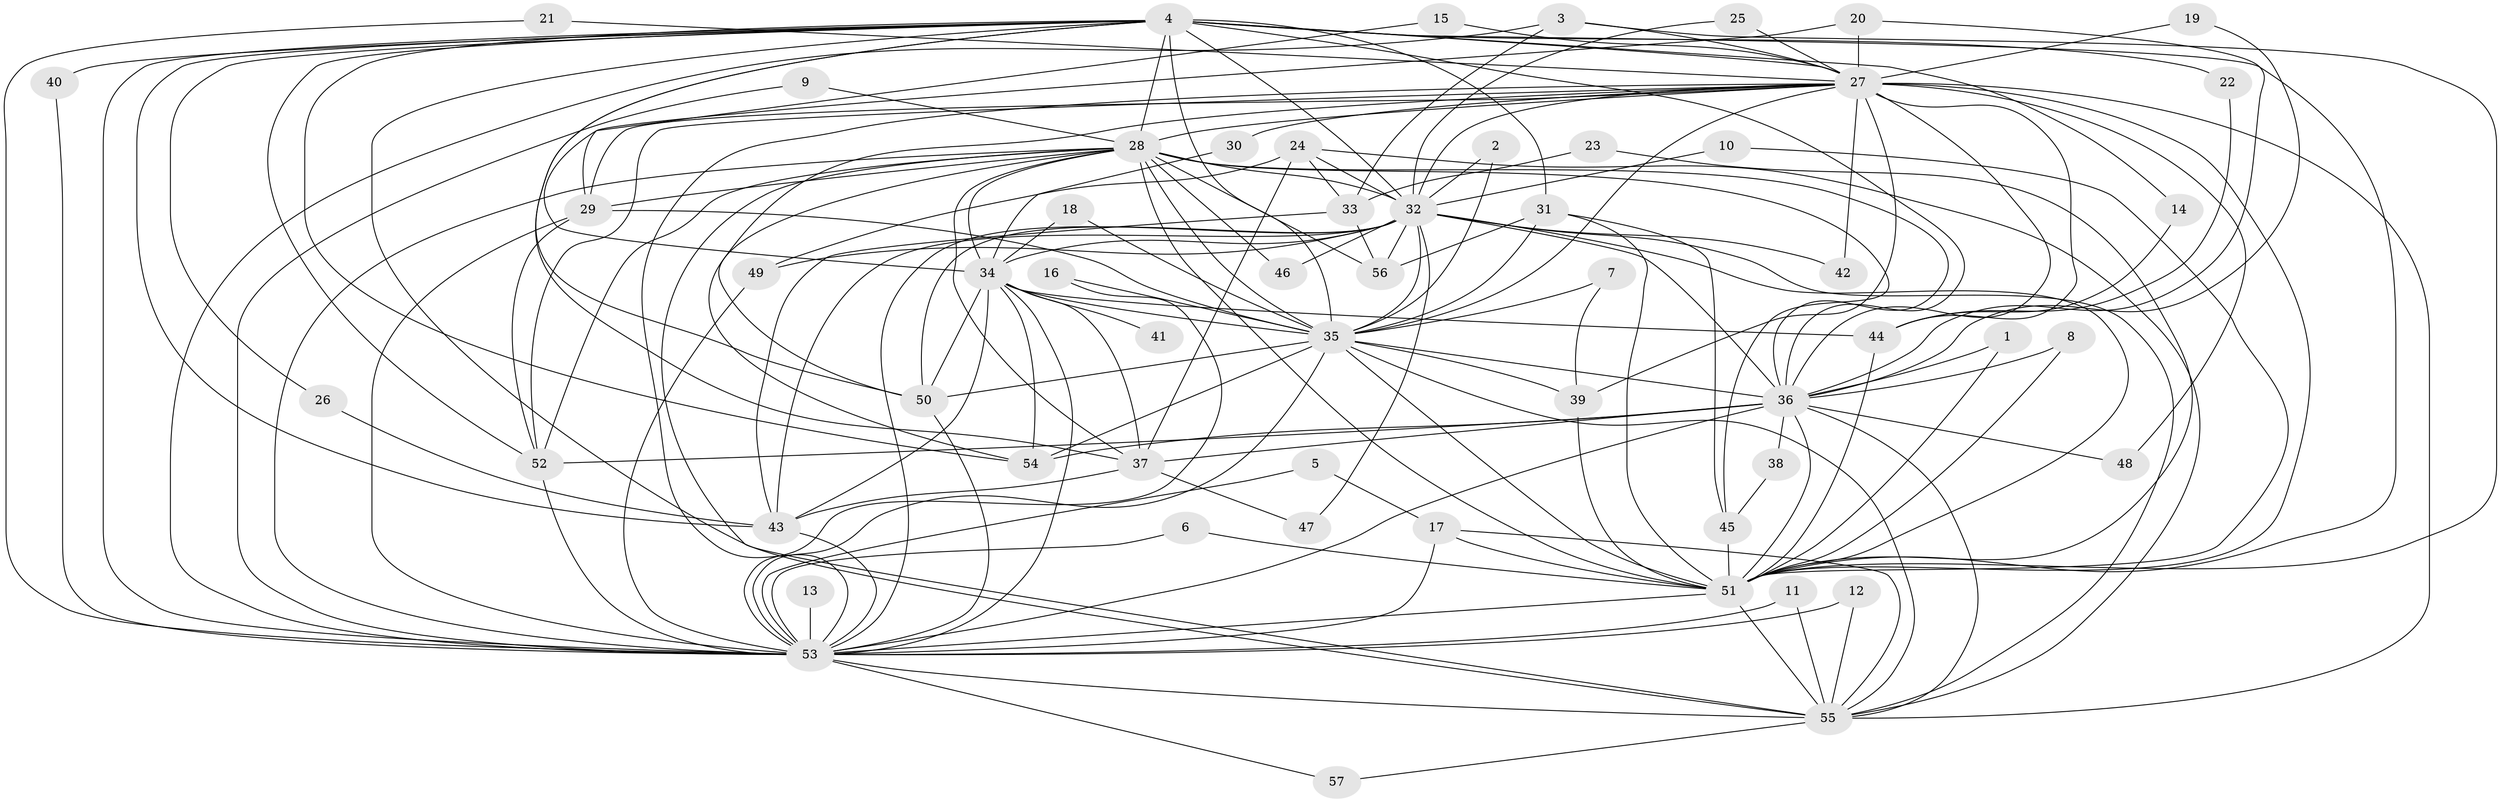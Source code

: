 // original degree distribution, {16: 0.008849557522123894, 18: 0.017699115044247787, 31: 0.008849557522123894, 22: 0.008849557522123894, 19: 0.008849557522123894, 24: 0.017699115044247787, 20: 0.008849557522123894, 23: 0.008849557522123894, 2: 0.5929203539823009, 7: 0.017699115044247787, 3: 0.12389380530973451, 4: 0.07964601769911504, 5: 0.07964601769911504, 10: 0.008849557522123894, 6: 0.008849557522123894}
// Generated by graph-tools (version 1.1) at 2025/25/03/09/25 03:25:43]
// undirected, 57 vertices, 162 edges
graph export_dot {
graph [start="1"]
  node [color=gray90,style=filled];
  1;
  2;
  3;
  4;
  5;
  6;
  7;
  8;
  9;
  10;
  11;
  12;
  13;
  14;
  15;
  16;
  17;
  18;
  19;
  20;
  21;
  22;
  23;
  24;
  25;
  26;
  27;
  28;
  29;
  30;
  31;
  32;
  33;
  34;
  35;
  36;
  37;
  38;
  39;
  40;
  41;
  42;
  43;
  44;
  45;
  46;
  47;
  48;
  49;
  50;
  51;
  52;
  53;
  54;
  55;
  56;
  57;
  1 -- 36 [weight=1.0];
  1 -- 51 [weight=1.0];
  2 -- 32 [weight=1.0];
  2 -- 35 [weight=1.0];
  3 -- 27 [weight=1.0];
  3 -- 33 [weight=1.0];
  3 -- 51 [weight=1.0];
  3 -- 53 [weight=1.0];
  4 -- 14 [weight=1.0];
  4 -- 22 [weight=1.0];
  4 -- 26 [weight=1.0];
  4 -- 27 [weight=2.0];
  4 -- 28 [weight=3.0];
  4 -- 31 [weight=2.0];
  4 -- 32 [weight=2.0];
  4 -- 35 [weight=2.0];
  4 -- 36 [weight=2.0];
  4 -- 37 [weight=1.0];
  4 -- 40 [weight=1.0];
  4 -- 43 [weight=1.0];
  4 -- 50 [weight=1.0];
  4 -- 51 [weight=3.0];
  4 -- 52 [weight=1.0];
  4 -- 53 [weight=2.0];
  4 -- 54 [weight=2.0];
  4 -- 55 [weight=2.0];
  5 -- 17 [weight=1.0];
  5 -- 53 [weight=1.0];
  6 -- 51 [weight=1.0];
  6 -- 53 [weight=1.0];
  7 -- 35 [weight=1.0];
  7 -- 39 [weight=1.0];
  8 -- 36 [weight=1.0];
  8 -- 51 [weight=1.0];
  9 -- 28 [weight=1.0];
  9 -- 53 [weight=1.0];
  10 -- 32 [weight=1.0];
  10 -- 51 [weight=1.0];
  11 -- 53 [weight=1.0];
  11 -- 55 [weight=1.0];
  12 -- 53 [weight=1.0];
  12 -- 55 [weight=1.0];
  13 -- 53 [weight=1.0];
  14 -- 44 [weight=1.0];
  15 -- 27 [weight=1.0];
  15 -- 29 [weight=1.0];
  16 -- 35 [weight=1.0];
  16 -- 53 [weight=1.0];
  17 -- 51 [weight=1.0];
  17 -- 53 [weight=1.0];
  17 -- 55 [weight=1.0];
  18 -- 34 [weight=1.0];
  18 -- 35 [weight=1.0];
  19 -- 27 [weight=1.0];
  19 -- 36 [weight=1.0];
  20 -- 27 [weight=1.0];
  20 -- 34 [weight=1.0];
  20 -- 36 [weight=1.0];
  21 -- 27 [weight=1.0];
  21 -- 53 [weight=1.0];
  22 -- 44 [weight=1.0];
  23 -- 33 [weight=1.0];
  23 -- 51 [weight=1.0];
  24 -- 32 [weight=1.0];
  24 -- 33 [weight=1.0];
  24 -- 37 [weight=1.0];
  24 -- 49 [weight=1.0];
  24 -- 55 [weight=1.0];
  25 -- 27 [weight=1.0];
  25 -- 32 [weight=1.0];
  26 -- 43 [weight=1.0];
  27 -- 28 [weight=1.0];
  27 -- 29 [weight=1.0];
  27 -- 30 [weight=1.0];
  27 -- 32 [weight=2.0];
  27 -- 35 [weight=1.0];
  27 -- 36 [weight=1.0];
  27 -- 39 [weight=1.0];
  27 -- 42 [weight=1.0];
  27 -- 44 [weight=1.0];
  27 -- 48 [weight=1.0];
  27 -- 50 [weight=1.0];
  27 -- 51 [weight=2.0];
  27 -- 52 [weight=2.0];
  27 -- 53 [weight=1.0];
  27 -- 55 [weight=3.0];
  28 -- 29 [weight=1.0];
  28 -- 32 [weight=2.0];
  28 -- 34 [weight=1.0];
  28 -- 35 [weight=2.0];
  28 -- 36 [weight=1.0];
  28 -- 37 [weight=1.0];
  28 -- 45 [weight=1.0];
  28 -- 46 [weight=1.0];
  28 -- 51 [weight=1.0];
  28 -- 52 [weight=1.0];
  28 -- 53 [weight=1.0];
  28 -- 54 [weight=1.0];
  28 -- 55 [weight=1.0];
  28 -- 56 [weight=1.0];
  29 -- 35 [weight=1.0];
  29 -- 52 [weight=1.0];
  29 -- 53 [weight=1.0];
  30 -- 34 [weight=1.0];
  31 -- 35 [weight=1.0];
  31 -- 45 [weight=1.0];
  31 -- 51 [weight=1.0];
  31 -- 56 [weight=1.0];
  32 -- 34 [weight=1.0];
  32 -- 35 [weight=1.0];
  32 -- 36 [weight=2.0];
  32 -- 42 [weight=1.0];
  32 -- 43 [weight=1.0];
  32 -- 46 [weight=1.0];
  32 -- 47 [weight=1.0];
  32 -- 49 [weight=1.0];
  32 -- 50 [weight=1.0];
  32 -- 51 [weight=2.0];
  32 -- 53 [weight=1.0];
  32 -- 55 [weight=1.0];
  32 -- 56 [weight=1.0];
  33 -- 43 [weight=1.0];
  33 -- 56 [weight=1.0];
  34 -- 35 [weight=1.0];
  34 -- 37 [weight=1.0];
  34 -- 41 [weight=2.0];
  34 -- 43 [weight=1.0];
  34 -- 44 [weight=1.0];
  34 -- 50 [weight=1.0];
  34 -- 53 [weight=1.0];
  34 -- 54 [weight=1.0];
  35 -- 36 [weight=1.0];
  35 -- 39 [weight=2.0];
  35 -- 50 [weight=1.0];
  35 -- 51 [weight=1.0];
  35 -- 53 [weight=2.0];
  35 -- 54 [weight=1.0];
  35 -- 55 [weight=1.0];
  36 -- 37 [weight=1.0];
  36 -- 38 [weight=1.0];
  36 -- 48 [weight=1.0];
  36 -- 51 [weight=1.0];
  36 -- 52 [weight=1.0];
  36 -- 53 [weight=2.0];
  36 -- 54 [weight=1.0];
  36 -- 55 [weight=1.0];
  37 -- 43 [weight=1.0];
  37 -- 47 [weight=1.0];
  38 -- 45 [weight=1.0];
  39 -- 51 [weight=1.0];
  40 -- 53 [weight=1.0];
  43 -- 53 [weight=1.0];
  44 -- 51 [weight=2.0];
  45 -- 51 [weight=1.0];
  49 -- 53 [weight=1.0];
  50 -- 53 [weight=1.0];
  51 -- 53 [weight=1.0];
  51 -- 55 [weight=1.0];
  52 -- 53 [weight=1.0];
  53 -- 55 [weight=3.0];
  53 -- 57 [weight=1.0];
  55 -- 57 [weight=1.0];
}
